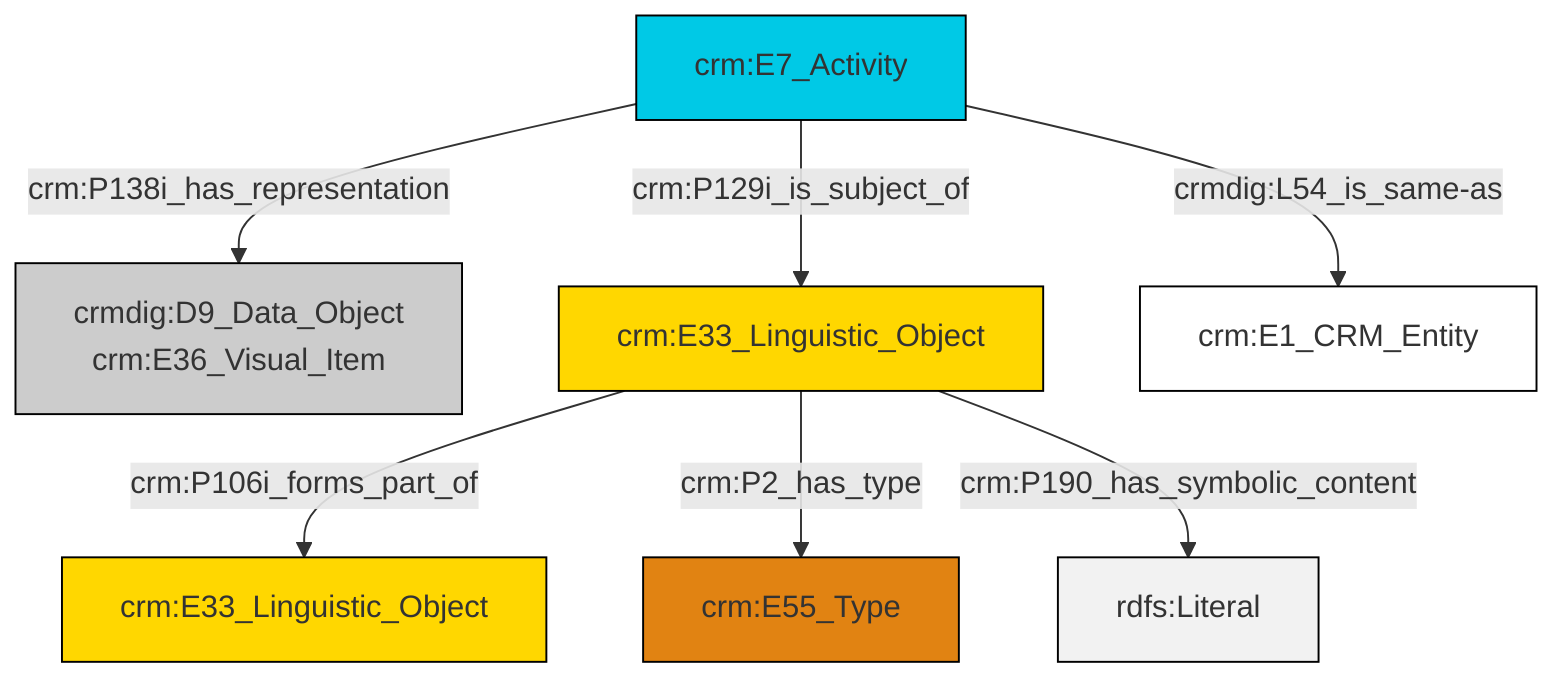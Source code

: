 graph TD
classDef Literal fill:#f2f2f2,stroke:#000000;
classDef CRM_Entity fill:#FFFFFF,stroke:#000000;
classDef Temporal_Entity fill:#00C9E6, stroke:#000000;
classDef Type fill:#E18312, stroke:#000000;
classDef Time-Span fill:#2C9C91, stroke:#000000;
classDef Appellation fill:#FFEB7F, stroke:#000000;
classDef Place fill:#008836, stroke:#000000;
classDef Persistent_Item fill:#B266B2, stroke:#000000;
classDef Conceptual_Object fill:#FFD700, stroke:#000000;
classDef Physical_Thing fill:#D2B48C, stroke:#000000;
classDef Actor fill:#f58aad, stroke:#000000;
classDef PC_Classes fill:#4ce600, stroke:#000000;
classDef Multi fill:#cccccc,stroke:#000000;

6["crm:E33_Linguistic_Object"]:::Conceptual_Object -->|crm:P106i_forms_part_of| 4["crm:E33_Linguistic_Object"]:::Conceptual_Object
6["crm:E33_Linguistic_Object"]:::Conceptual_Object -->|crm:P2_has_type| 0["crm:E55_Type"]:::Type
6["crm:E33_Linguistic_Object"]:::Conceptual_Object -->|crm:P190_has_symbolic_content| 13[rdfs:Literal]:::Literal
11["crm:E7_Activity"]:::Temporal_Entity -->|crmdig:L54_is_same-as| 7["crm:E1_CRM_Entity"]:::CRM_Entity
11["crm:E7_Activity"]:::Temporal_Entity -->|crm:P129i_is_subject_of| 6["crm:E33_Linguistic_Object"]:::Conceptual_Object
11["crm:E7_Activity"]:::Temporal_Entity -->|crm:P138i_has_representation| 2["crmdig:D9_Data_Object<br>crm:E36_Visual_Item"]:::Multi